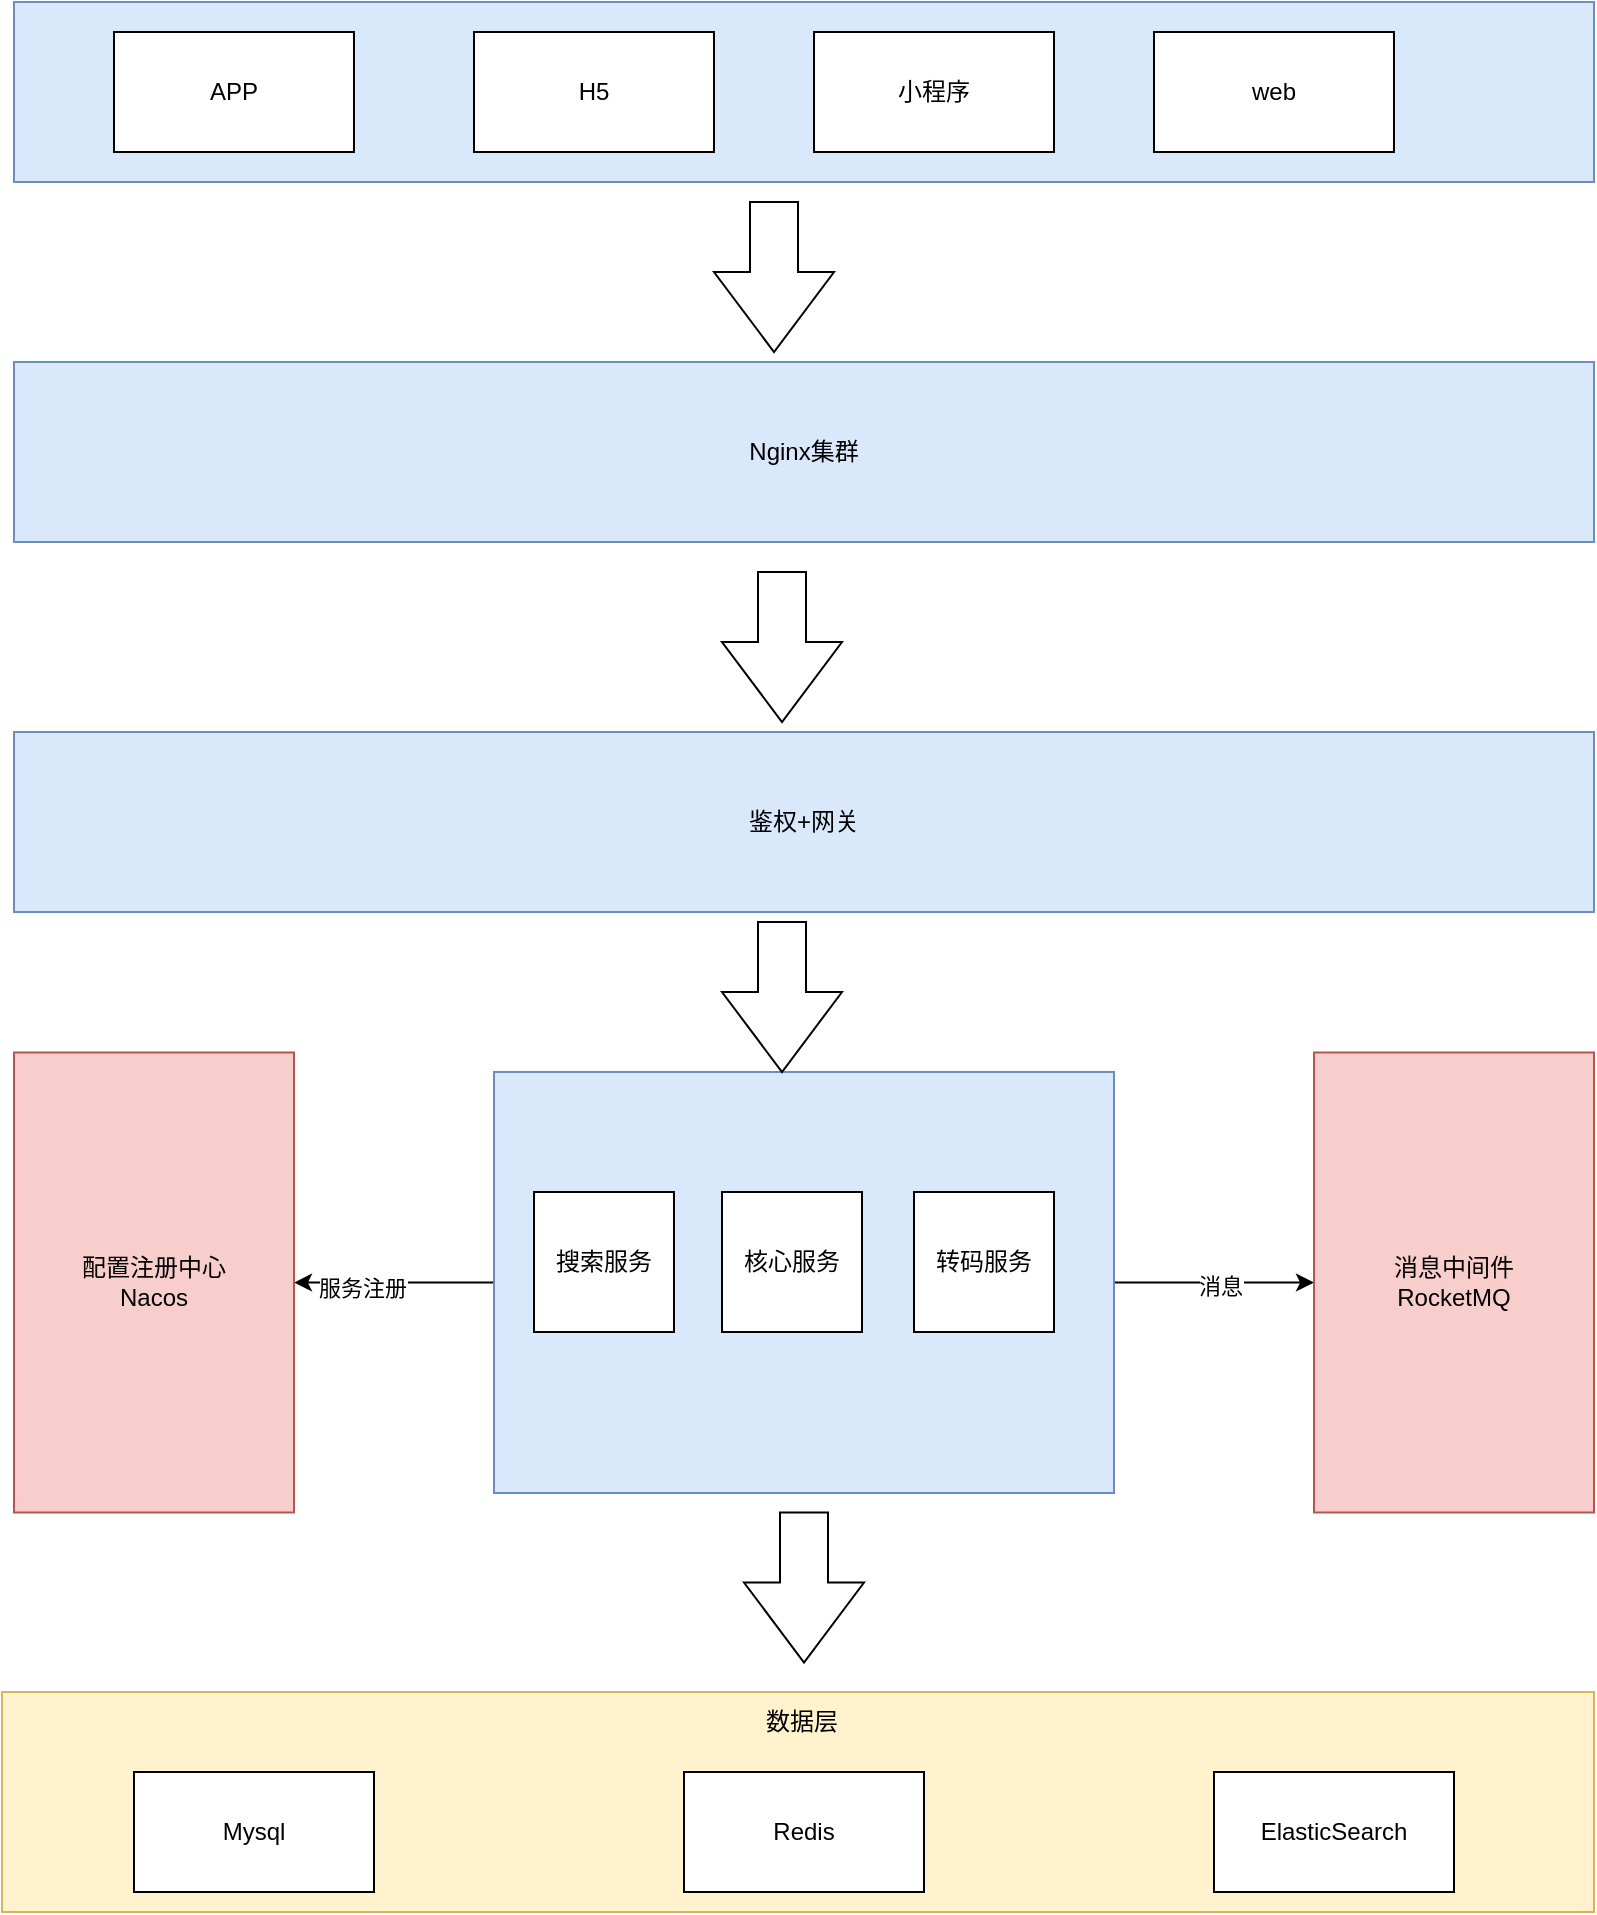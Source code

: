 <mxfile version="21.1.2" type="github">
  <diagram name="第 1 页" id="_a4S-tATns31d3K14dym">
    <mxGraphModel dx="1194" dy="741" grid="1" gridSize="10" guides="1" tooltips="1" connect="1" arrows="1" fold="1" page="1" pageScale="1" pageWidth="827" pageHeight="1169" math="0" shadow="0">
      <root>
        <mxCell id="0" />
        <mxCell id="1" parent="0" />
        <mxCell id="shC-7DDleoFec8rbtkZp-5" value="" style="rounded=0;whiteSpace=wrap;html=1;fillColor=#dae8fc;strokeColor=#6c8ebf;" vertex="1" parent="1">
          <mxGeometry x="30" y="35" width="790" height="90" as="geometry" />
        </mxCell>
        <mxCell id="shC-7DDleoFec8rbtkZp-1" value="APP" style="rounded=0;whiteSpace=wrap;html=1;" vertex="1" parent="1">
          <mxGeometry x="80" y="50" width="120" height="60" as="geometry" />
        </mxCell>
        <mxCell id="shC-7DDleoFec8rbtkZp-2" value="H5" style="rounded=0;whiteSpace=wrap;html=1;" vertex="1" parent="1">
          <mxGeometry x="260" y="50" width="120" height="60" as="geometry" />
        </mxCell>
        <mxCell id="shC-7DDleoFec8rbtkZp-3" value="小程序" style="rounded=0;whiteSpace=wrap;html=1;" vertex="1" parent="1">
          <mxGeometry x="430" y="50" width="120" height="60" as="geometry" />
        </mxCell>
        <mxCell id="shC-7DDleoFec8rbtkZp-4" value="web" style="rounded=0;whiteSpace=wrap;html=1;" vertex="1" parent="1">
          <mxGeometry x="600" y="50" width="120" height="60" as="geometry" />
        </mxCell>
        <mxCell id="shC-7DDleoFec8rbtkZp-6" value="Nginx集群" style="rounded=0;whiteSpace=wrap;html=1;fillColor=#dae8fc;strokeColor=#6c8ebf;" vertex="1" parent="1">
          <mxGeometry x="30" y="215" width="790" height="90" as="geometry" />
        </mxCell>
        <mxCell id="shC-7DDleoFec8rbtkZp-9" value="" style="html=1;shadow=0;dashed=0;align=center;verticalAlign=middle;shape=mxgraph.arrows2.arrow;dy=0.6;dx=40;direction=south;notch=0;" vertex="1" parent="1">
          <mxGeometry x="380" y="135" width="60" height="75" as="geometry" />
        </mxCell>
        <mxCell id="shC-7DDleoFec8rbtkZp-10" value="鉴权+网关" style="rounded=0;whiteSpace=wrap;html=1;fillColor=#dae8fc;strokeColor=#6c8ebf;" vertex="1" parent="1">
          <mxGeometry x="30" y="400" width="790" height="90" as="geometry" />
        </mxCell>
        <mxCell id="shC-7DDleoFec8rbtkZp-28" value="" style="edgeStyle=orthogonalEdgeStyle;rounded=0;orthogonalLoop=1;jettySize=auto;html=1;" edge="1" parent="1" source="shC-7DDleoFec8rbtkZp-11" target="shC-7DDleoFec8rbtkZp-22">
          <mxGeometry relative="1" as="geometry" />
        </mxCell>
        <mxCell id="shC-7DDleoFec8rbtkZp-38" value="服务注册" style="edgeLabel;html=1;align=center;verticalAlign=middle;resizable=0;points=[];" vertex="1" connectable="0" parent="shC-7DDleoFec8rbtkZp-28">
          <mxGeometry x="0.318" y="2" relative="1" as="geometry">
            <mxPoint as="offset" />
          </mxGeometry>
        </mxCell>
        <mxCell id="shC-7DDleoFec8rbtkZp-40" value="" style="edgeStyle=orthogonalEdgeStyle;rounded=0;orthogonalLoop=1;jettySize=auto;html=1;" edge="1" parent="1" source="shC-7DDleoFec8rbtkZp-11" target="shC-7DDleoFec8rbtkZp-18">
          <mxGeometry relative="1" as="geometry" />
        </mxCell>
        <mxCell id="shC-7DDleoFec8rbtkZp-42" value="消息" style="edgeLabel;html=1;align=center;verticalAlign=middle;resizable=0;points=[];" vertex="1" connectable="0" parent="shC-7DDleoFec8rbtkZp-40">
          <mxGeometry x="0.06" y="-1" relative="1" as="geometry">
            <mxPoint as="offset" />
          </mxGeometry>
        </mxCell>
        <mxCell id="shC-7DDleoFec8rbtkZp-11" value="" style="rounded=0;whiteSpace=wrap;html=1;fillColor=#dae8fc;strokeColor=#6c8ebf;" vertex="1" parent="1">
          <mxGeometry x="270" y="570" width="310" height="210.5" as="geometry" />
        </mxCell>
        <mxCell id="shC-7DDleoFec8rbtkZp-12" value="核心服务" style="whiteSpace=wrap;html=1;aspect=fixed;" vertex="1" parent="1">
          <mxGeometry x="384" y="630" width="70" height="70" as="geometry" />
        </mxCell>
        <mxCell id="shC-7DDleoFec8rbtkZp-13" value="搜索服务" style="whiteSpace=wrap;html=1;aspect=fixed;" vertex="1" parent="1">
          <mxGeometry x="290" y="630" width="70" height="70" as="geometry" />
        </mxCell>
        <mxCell id="shC-7DDleoFec8rbtkZp-14" value="转码服务" style="whiteSpace=wrap;html=1;aspect=fixed;" vertex="1" parent="1">
          <mxGeometry x="480" y="630" width="70" height="70" as="geometry" />
        </mxCell>
        <mxCell id="shC-7DDleoFec8rbtkZp-15" style="edgeStyle=orthogonalEdgeStyle;rounded=0;orthogonalLoop=1;jettySize=auto;html=1;exitX=0.5;exitY=1;exitDx=0;exitDy=0;" edge="1" parent="1" source="shC-7DDleoFec8rbtkZp-11" target="shC-7DDleoFec8rbtkZp-11">
          <mxGeometry relative="1" as="geometry" />
        </mxCell>
        <mxCell id="shC-7DDleoFec8rbtkZp-18" value="消息中间件&lt;br&gt;RocketMQ" style="rounded=0;whiteSpace=wrap;html=1;fillColor=#f8cecc;strokeColor=#b85450;" vertex="1" parent="1">
          <mxGeometry x="680" y="560.25" width="140" height="230" as="geometry" />
        </mxCell>
        <mxCell id="shC-7DDleoFec8rbtkZp-22" value="配置注册中心&lt;br&gt;Nacos" style="rounded=0;whiteSpace=wrap;html=1;fillColor=#f8cecc;strokeColor=#b85450;" vertex="1" parent="1">
          <mxGeometry x="30" y="560.25" width="140" height="230" as="geometry" />
        </mxCell>
        <mxCell id="shC-7DDleoFec8rbtkZp-23" value="" style="html=1;shadow=0;dashed=0;align=center;verticalAlign=middle;shape=mxgraph.arrows2.arrow;dy=0.6;dx=40;direction=south;notch=0;" vertex="1" parent="1">
          <mxGeometry x="384" y="320" width="60" height="75" as="geometry" />
        </mxCell>
        <mxCell id="shC-7DDleoFec8rbtkZp-45" value="" style="html=1;shadow=0;dashed=0;align=center;verticalAlign=middle;shape=mxgraph.arrows2.arrow;dy=0.6;dx=40;direction=south;notch=0;" vertex="1" parent="1">
          <mxGeometry x="384" y="495" width="60" height="75" as="geometry" />
        </mxCell>
        <mxCell id="shC-7DDleoFec8rbtkZp-46" value="" style="rounded=0;whiteSpace=wrap;html=1;fillColor=#fff2cc;strokeColor=#d6b656;" vertex="1" parent="1">
          <mxGeometry x="24" y="880" width="796" height="110" as="geometry" />
        </mxCell>
        <mxCell id="shC-7DDleoFec8rbtkZp-47" value="Mysql" style="rounded=0;whiteSpace=wrap;html=1;" vertex="1" parent="1">
          <mxGeometry x="90" y="920" width="120" height="60" as="geometry" />
        </mxCell>
        <mxCell id="shC-7DDleoFec8rbtkZp-48" value="Redis" style="rounded=0;whiteSpace=wrap;html=1;" vertex="1" parent="1">
          <mxGeometry x="365" y="920" width="120" height="60" as="geometry" />
        </mxCell>
        <mxCell id="shC-7DDleoFec8rbtkZp-49" value="ElasticSearch" style="rounded=0;whiteSpace=wrap;html=1;" vertex="1" parent="1">
          <mxGeometry x="630" y="920" width="120" height="60" as="geometry" />
        </mxCell>
        <mxCell id="shC-7DDleoFec8rbtkZp-50" value="" style="html=1;shadow=0;dashed=0;align=center;verticalAlign=middle;shape=mxgraph.arrows2.arrow;dy=0.6;dx=40;direction=south;notch=0;" vertex="1" parent="1">
          <mxGeometry x="395" y="790.25" width="60" height="75" as="geometry" />
        </mxCell>
        <mxCell id="shC-7DDleoFec8rbtkZp-51" value="数据层" style="text;html=1;strokeColor=none;fillColor=none;align=center;verticalAlign=middle;whiteSpace=wrap;rounded=0;" vertex="1" parent="1">
          <mxGeometry x="394" y="880" width="60" height="30" as="geometry" />
        </mxCell>
      </root>
    </mxGraphModel>
  </diagram>
</mxfile>

